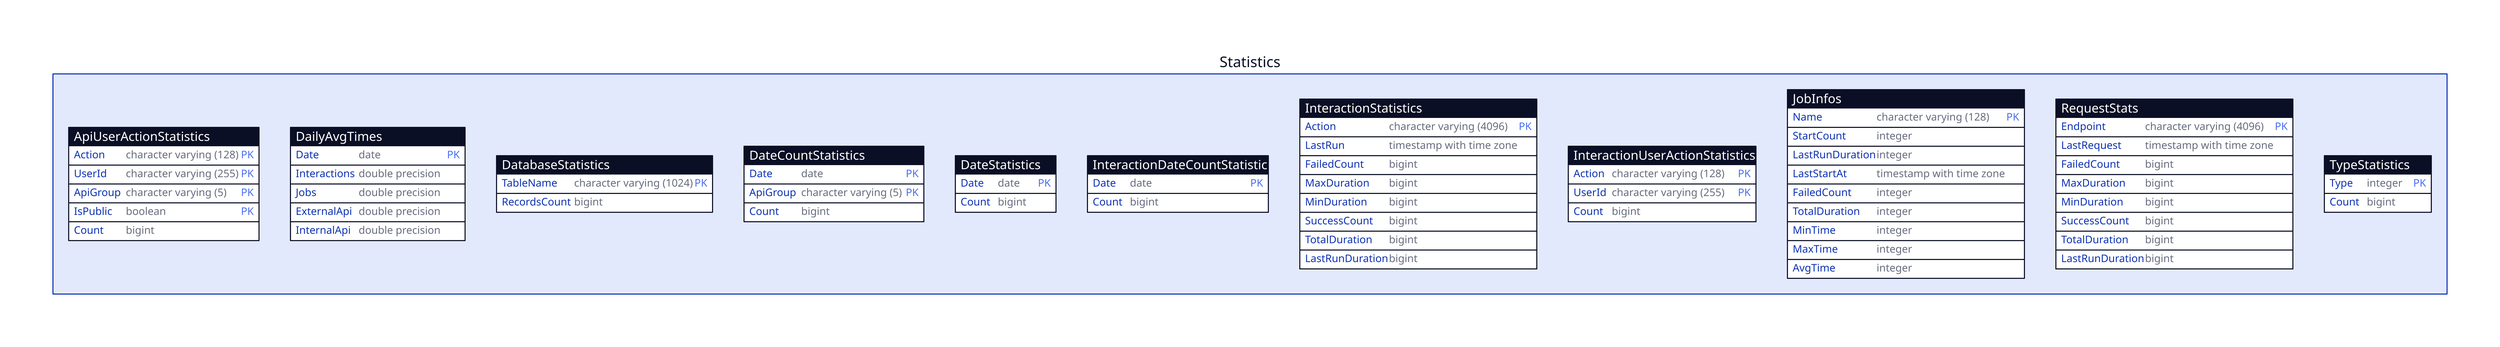 Statistics.ApiUserActionStatistics: {
  shape: sql_table

  Action: character varying (128) {constraint: primary_key}
  UserId: character varying (255) {constraint: primary_key}
  ApiGroup: character varying (5) {constraint: primary_key}
  IsPublic: boolean {constraint: primary_key}
  Count: bigint
}

Statistics.DailyAvgTimes: {
  shape: sql_table

  Date: date {constraint: primary_key}
  Interactions: double precision
  Jobs: double precision
  ExternalApi: double precision
  InternalApi: double precision
}

Statistics.DatabaseStatistics: {
  shape: sql_table

  TableName: character varying (1024) {constraint: primary_key}
  RecordsCount: bigint
}

Statistics.DateCountStatistics: {
  shape: sql_table

  Date: date {constraint: primary_key}
  ApiGroup: character varying (5) {constraint: primary_key}
  Count: bigint
}

Statistics.DateStatistics: {
  shape: sql_table

  Date: date {constraint: primary_key}
  Count: bigint
}

Statistics.InteractionDateCountStatistic: {
  shape: sql_table

  Date: date {constraint: primary_key}
  Count: bigint
}

Statistics.InteractionStatistics: {
  shape: sql_table

  Action: character varying (4096) {constraint: primary_key}
  LastRun: timestamp with time zone
  FailedCount: bigint
  MaxDuration: bigint
  MinDuration: bigint
  SuccessCount: bigint
  TotalDuration: bigint
  LastRunDuration: bigint
}

Statistics.InteractionUserActionStatistics: {
  shape: sql_table

  Action: character varying (128) {constraint: primary_key}
  UserId: character varying (255) {constraint: primary_key}
  Count: bigint
}

Statistics.JobInfos: {
  shape: sql_table

  Name: character varying (128) {constraint: primary_key}
  StartCount: integer
  LastRunDuration: integer
  LastStartAt: timestamp with time zone
  FailedCount: integer
  TotalDuration: integer
  MinTime: integer
  MaxTime: integer
  AvgTime: integer
}

Statistics.RequestStats: {
  shape: sql_table

  Endpoint: character varying (4096) {constraint: primary_key}
  LastRequest: timestamp with time zone
  FailedCount: bigint
  MaxDuration: bigint
  MinDuration: bigint
  SuccessCount: bigint
  TotalDuration: bigint
  LastRunDuration: bigint
}

Statistics.TypeStatistics: {
  shape: sql_table

  Type: integer {constraint: primary_key}
  Count: bigint
}
